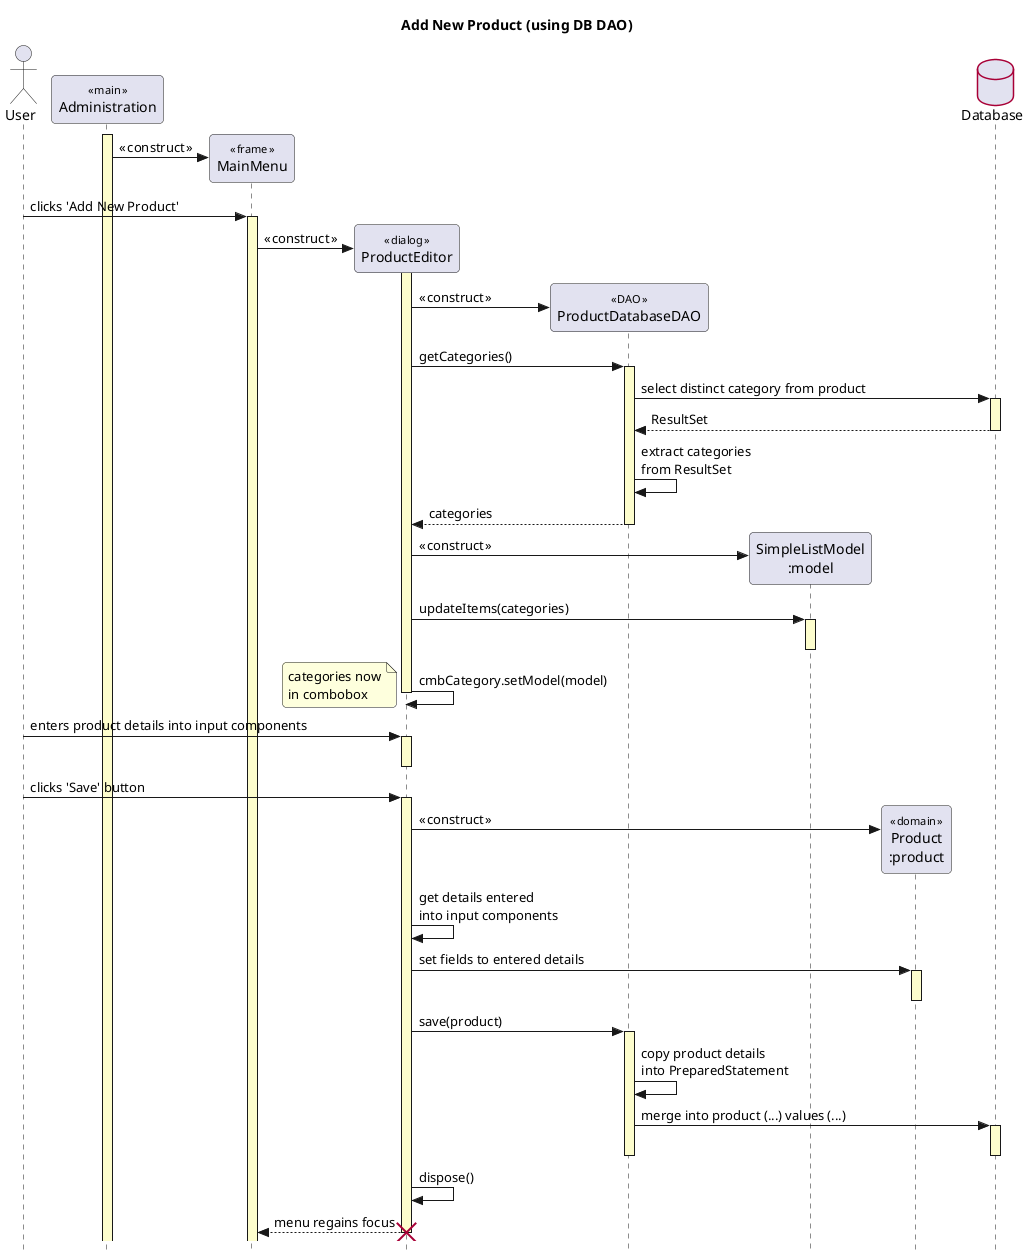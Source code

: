 @startuml

' style tweaks to make the diagram a little more readable
skinparam {
	Style strictuml
	RoundCorner 8

	Sequence {
		' make activations yellow too
		LifeLineBackgroundColor #FDFDCD

		' make stereotypes less ugly
		Stereotype {
			Font {
				Size 11
				Style plain
			}
		}
	}

	DatabaseBorderColor #A80036

}

title Add New Product (using DB DAO)

actor User as user
participant "Administration" as main << main >>
participant "MainMenu" as menu << frame >>
participant "ProductEditor" as dialog << dialog >>
participant "ProductDatabaseDAO" as dao << DAO >>
participant "SimpleListModel\n:model" as model
participant "Product\n:product" as product << domain >>
database "Database" as db

main++
create menu
main -> menu : « construct »

user -> menu : clicks 'Add New Product'
menu++

create dialog
menu -> dialog : « construct »
dialog++

create dao
dialog -> dao : « construct »

dialog -> dao++ : getCategories()
dao -> db++ : select distinct category from product
return ResultSet
dao -> dao : extract categories\nfrom ResultSet
return categories

create model
dialog -> model : « construct »

dialog -> model++ : updateItems(categories)
model--
dialog -> dialog : cmbCategory.setModel(model)
note left : categories now\nin combobox
dialog--



user -> dialog++ : enters product details into input components
dialog--

user -> dialog++ : clicks 'Save' button

create product
dialog -> product : « construct »

dialog -> dialog : get details entered\ninto input components

dialog -> product++ : set fields to entered details
product--

dialog -> dao++ : save(product)
dao -> dao : copy product details\ninto PreparedStatement
dao -> db++ : merge into product (...) values (...)
db--
dao--

dialog -> dialog : dispose()
dialog --> menu : menu regains focus
destroy dialog


@enduml
